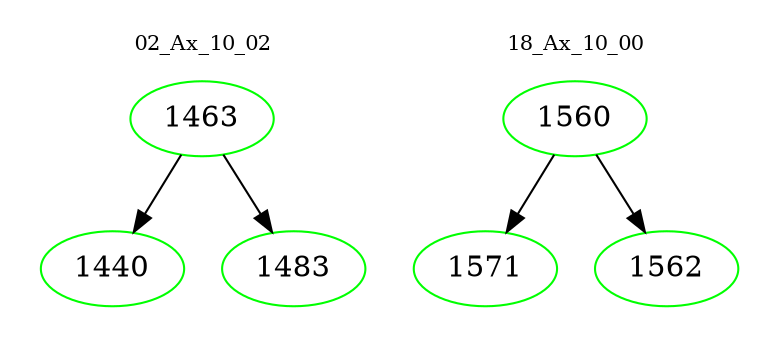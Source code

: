digraph{
subgraph cluster_0 {
color = white
label = "02_Ax_10_02";
fontsize=10;
T0_1463 [label="1463", color="green"]
T0_1463 -> T0_1440 [color="black"]
T0_1440 [label="1440", color="green"]
T0_1463 -> T0_1483 [color="black"]
T0_1483 [label="1483", color="green"]
}
subgraph cluster_1 {
color = white
label = "18_Ax_10_00";
fontsize=10;
T1_1560 [label="1560", color="green"]
T1_1560 -> T1_1571 [color="black"]
T1_1571 [label="1571", color="green"]
T1_1560 -> T1_1562 [color="black"]
T1_1562 [label="1562", color="green"]
}
}
